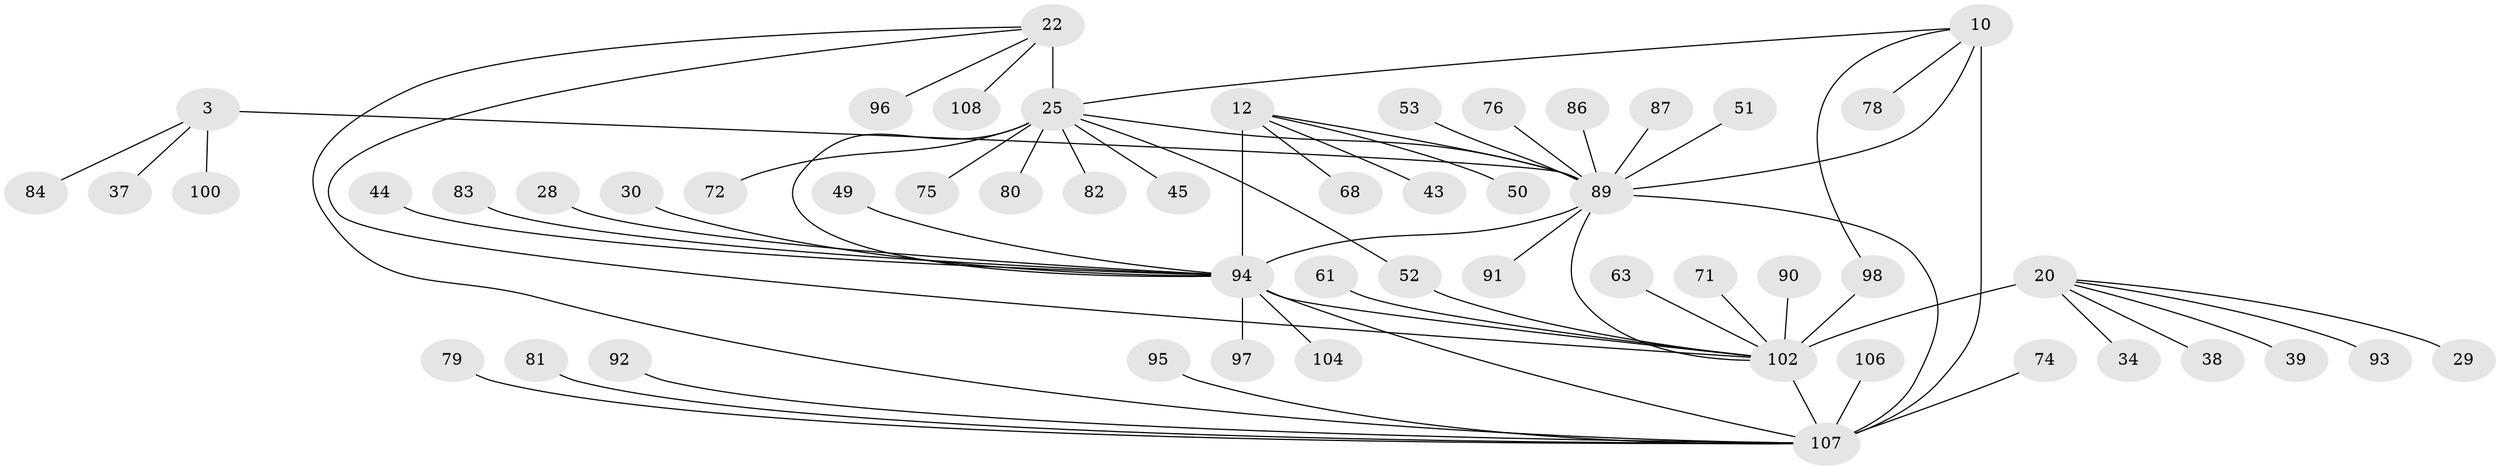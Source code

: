 // original degree distribution, {15: 0.009259259259259259, 5: 0.018518518518518517, 6: 0.08333333333333333, 7: 0.046296296296296294, 10: 0.018518518518518517, 9: 0.027777777777777776, 13: 0.009259259259259259, 11: 0.009259259259259259, 8: 0.009259259259259259, 4: 0.027777777777777776, 2: 0.17592592592592593, 1: 0.5092592592592593, 3: 0.05555555555555555}
// Generated by graph-tools (version 1.1) at 2025/58/03/04/25 21:58:03]
// undirected, 54 vertices, 64 edges
graph export_dot {
graph [start="1"]
  node [color=gray90,style=filled];
  3 [super="+2"];
  10 [super="+7"];
  12 [super="+11"];
  20 [super="+18"];
  22 [super="+21"];
  25 [super="+24+23"];
  28;
  29;
  30;
  34;
  37;
  38;
  39;
  43;
  44;
  45 [super="+27"];
  49;
  50;
  51;
  52;
  53;
  61;
  63 [super="+56"];
  68;
  71;
  72;
  74;
  75;
  76;
  78;
  79;
  80;
  81;
  82;
  83;
  84;
  86;
  87;
  89 [super="+1+66+88+69+54"];
  90;
  91 [super="+77"];
  92;
  93;
  94 [super="+60+73"];
  95 [super="+70"];
  96;
  97;
  98 [super="+58"];
  100;
  102 [super="+62+19+57"];
  104 [super="+41+85+103"];
  106;
  107 [super="+101+26+35+105+65+36+47"];
  108 [super="+99"];
  3 -- 84;
  3 -- 100;
  3 -- 37;
  3 -- 89 [weight=6];
  10 -- 78;
  10 -- 25;
  10 -- 98;
  10 -- 89;
  10 -- 107 [weight=6];
  12 -- 50;
  12 -- 68;
  12 -- 43;
  12 -- 89;
  12 -- 94 [weight=6];
  20 -- 93;
  20 -- 34;
  20 -- 38;
  20 -- 39;
  20 -- 29;
  20 -- 102 [weight=6];
  22 -- 25 [weight=6];
  22 -- 96;
  22 -- 107;
  22 -- 108;
  22 -- 102;
  25 -- 72;
  25 -- 75;
  25 -- 82;
  25 -- 80;
  25 -- 52;
  25 -- 45;
  25 -- 89 [weight=2];
  25 -- 94;
  28 -- 94;
  30 -- 94;
  44 -- 94;
  49 -- 94;
  51 -- 89;
  52 -- 102;
  53 -- 89;
  61 -- 102;
  63 -- 102;
  71 -- 102;
  74 -- 107;
  76 -- 89;
  79 -- 107;
  81 -- 107;
  83 -- 94;
  86 -- 89;
  87 -- 89;
  89 -- 107;
  89 -- 102 [weight=2];
  89 -- 91;
  89 -- 94 [weight=6];
  90 -- 102;
  92 -- 107;
  94 -- 97;
  94 -- 102;
  94 -- 104;
  94 -- 107 [weight=2];
  95 -- 107;
  98 -- 102;
  102 -- 107 [weight=2];
  106 -- 107;
}
